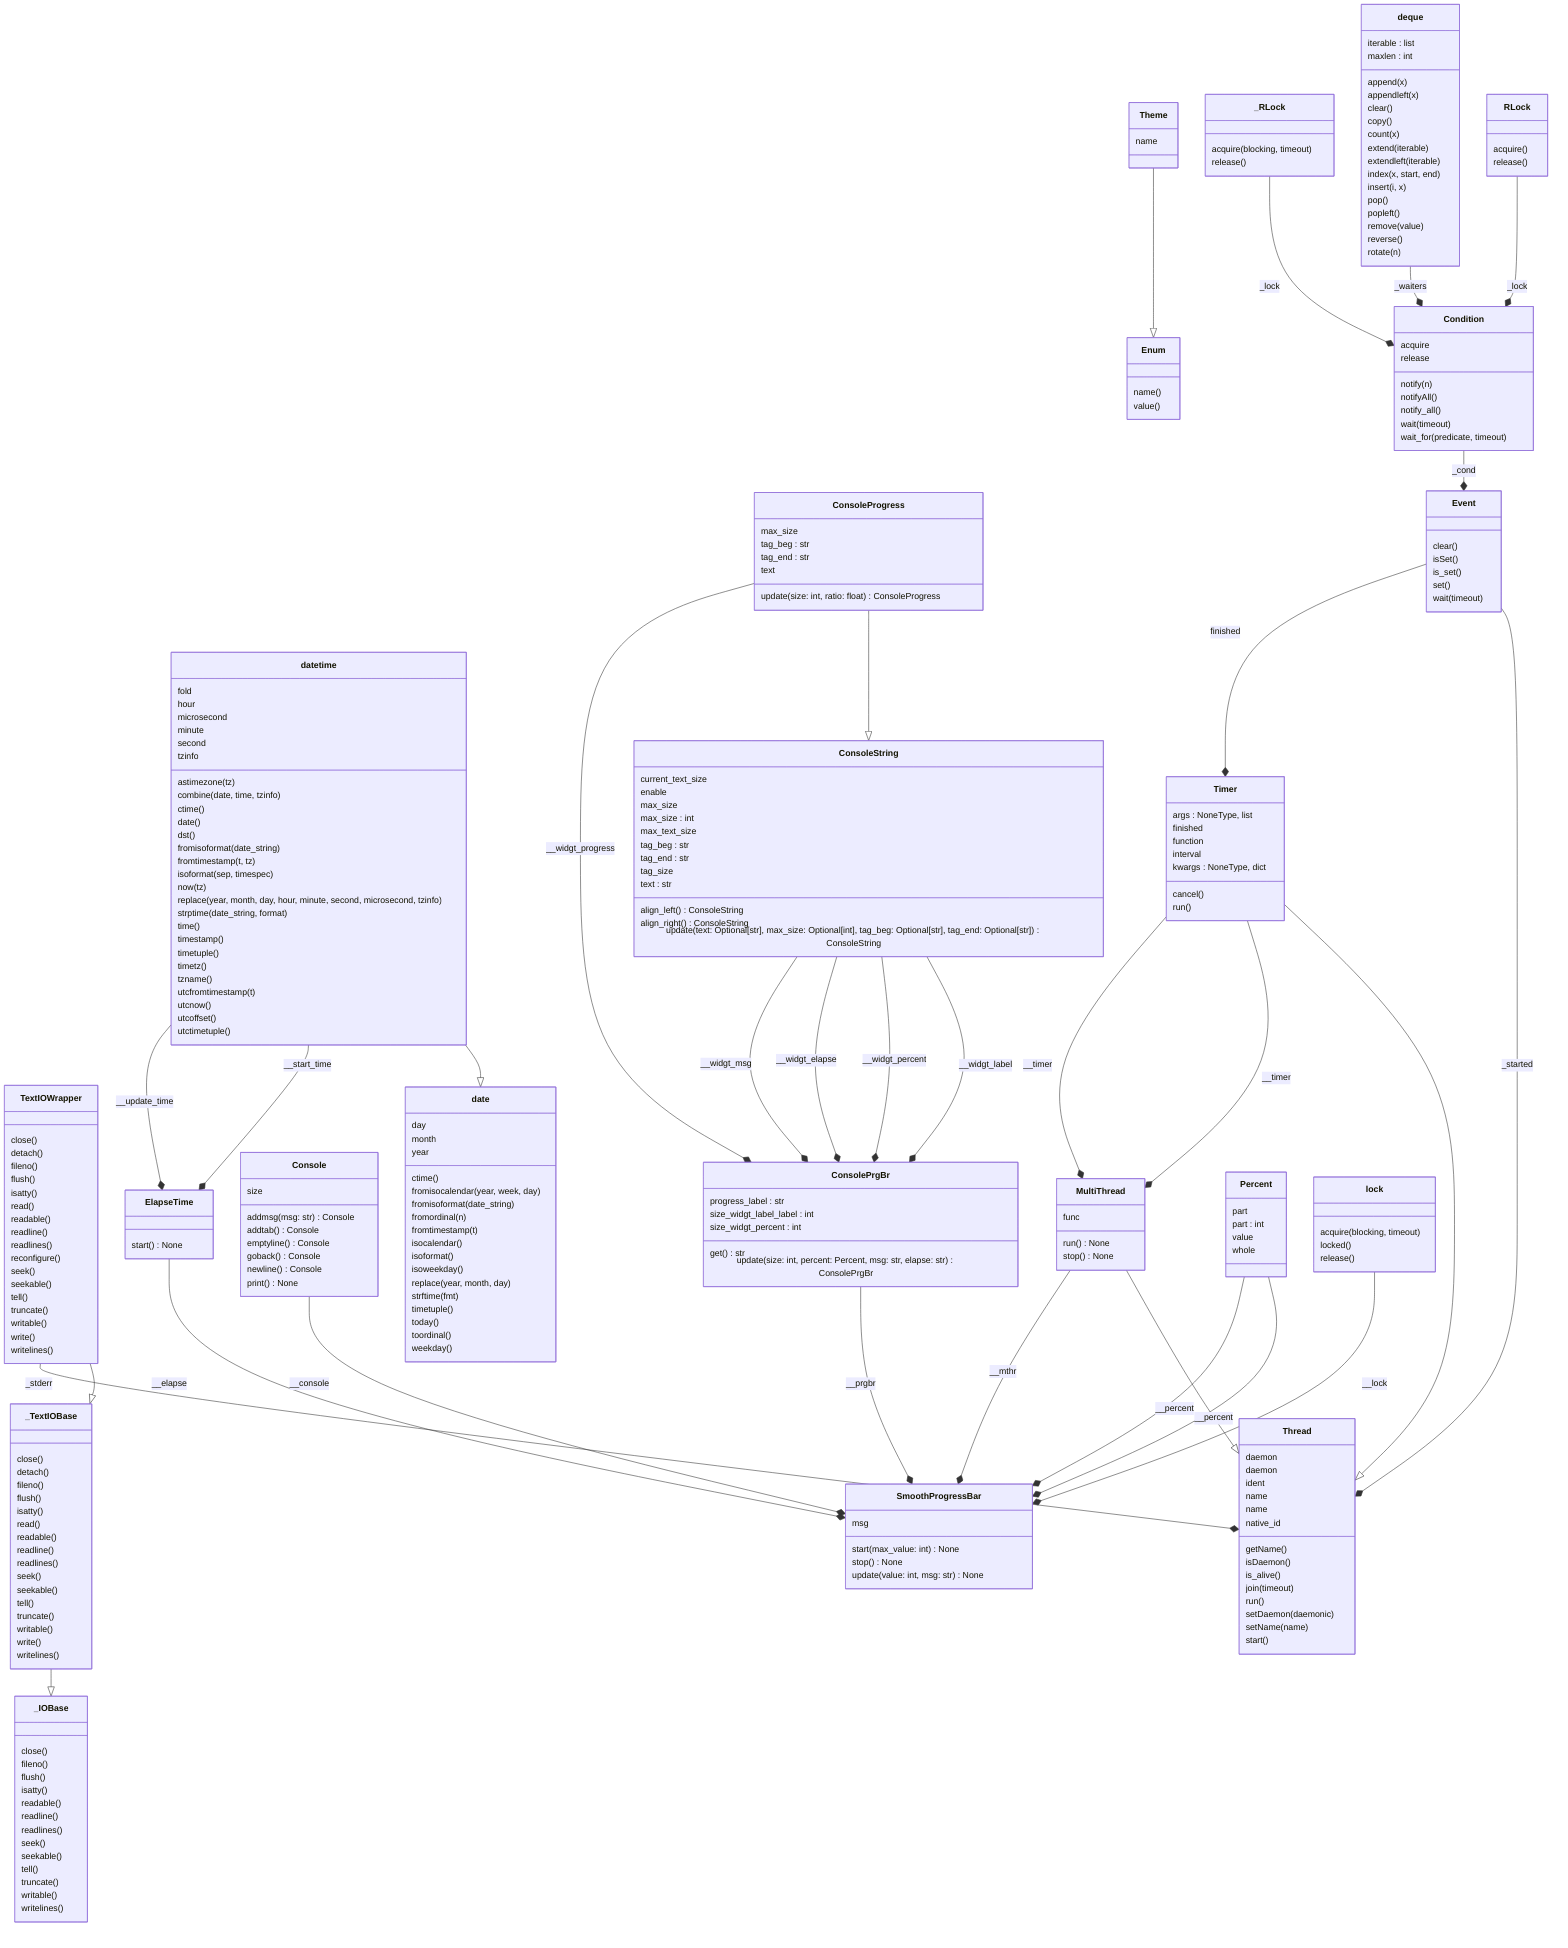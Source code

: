 classDiagram
  class TextIOWrapper {
    close()
    detach()
    fileno()
    flush()
    isatty()
    read()
    readable()
    readline()
    readlines()
    reconfigure()
    seek()
    seekable()
    tell()
    truncate()
    writable()
    write()
    writelines()
  }
  class _IOBase {
    close()
    fileno()
    flush()
    isatty()
    readable()
    readline()
    readlines()
    seek()
    seekable()
    tell()
    truncate()
    writable()
    writelines()
  }
  class _TextIOBase {
    close()
    detach()
    fileno()
    flush()
    isatty()
    read()
    readable()
    readline()
    readlines()
    seek()
    seekable()
    tell()
    truncate()
    writable()
    write()
    writelines()
  }
  class RLock {
    acquire()
    release()
  }
  class deque {
    iterable : list
    maxlen : int
    append(x)
    appendleft(x)
    clear()
    copy()
    count(x)
    extend(iterable)
    extendleft(iterable)
    index(x, start, end)
    insert(i, x)
    pop()
    popleft()
    remove(value)
    reverse()
    rotate(n)
  }
  class date {
    day
    month
    year
    ctime()
    fromisocalendar(year, week, day)
    fromisoformat(date_string)
    fromordinal(n)
    fromtimestamp(t)
    isocalendar()
    isoformat()
    isoweekday()
    replace(year, month, day)
    strftime(fmt)
    timetuple()
    today()
    toordinal()
    weekday()
  }
  class datetime {
    fold
    hour
    microsecond
    minute
    second
    tzinfo
    astimezone(tz)
    combine(date, time, tzinfo)
    ctime()
    date()
    dst()
    fromisoformat(date_string)
    fromtimestamp(t, tz)
    isoformat(sep, timespec)
    now(tz)
    replace(year, month, day, hour, minute, second, microsecond, tzinfo)
    strptime(date_string, format)
    time()
    timestamp()
    timetuple()
    timetz()
    tzname()
    utcfromtimestamp(t)
    utcnow()
    utcoffset()
    utctimetuple()
  }
  class Enum {
    name()
    value()
  }
  class Theme {
    name
  }
  class Console {
    size
    addmsg(msg: str) Console
    addtab() Console
    emptyline() Console
    goback() Console
    newline() Console
    print() None
  }
  class ConsolePrgBr {
    progress_label : str
    size_widgt_label_label : int
    size_widgt_percent : int
    get() str
    update(size: int, percent: Percent, msg: str, elapse: str) ConsolePrgBr
  }
  class ConsoleProgress {
    max_size
    tag_beg : str
    tag_end : str
    text
    update(size: int, ratio: float) ConsoleProgress
  }
  class ConsoleString {
    current_text_size
    enable
    max_size
    max_size : int
    max_text_size
    tag_beg : str
    tag_end : str
    tag_size
    text : str
    align_left() ConsoleString
    align_right() ConsoleString
    update(text: Optional[str], max_size: Optional[int], tag_beg: Optional[str], tag_end: Optional[str]) ConsoleString
  }
  class ElapseTime {
    start() None
  }
  class MultiThread {
    func
    run() None
    stop() None
  }
  class Percent {
    part
    part : int
    value
    whole
  }
  class SmoothProgressBar {
    msg
    start(max_value: int) None
    stop() None
    update(value: int, msg: str) None
  }
  class Condition {
    acquire
    release
    notify(n)
    notifyAll()
    notify_all()
    wait(timeout)
    wait_for(predicate, timeout)
  }
  class Event {
    clear()
    isSet()
    is_set()
    set()
    wait(timeout)
  }
  class Thread {
    daemon
    daemon
    ident
    name
    name
    native_id
    getName()
    isDaemon()
    is_alive()
    join(timeout)
    run()
    setDaemon(daemonic)
    setName(name)
    start()
  }
  class Timer {
    args : NoneType, list
    finished
    function
    interval
    kwargs : NoneType, dict
    cancel()
    run()
  }
  class _RLock {
    acquire(blocking, timeout)
    release()
  }
  class lock {
    acquire(blocking, timeout)
    locked()
    release()
  }
  TextIOWrapper --|> _TextIOBase
  _TextIOBase --|> _IOBase
  datetime --|> date
  Theme --|> Enum
  ConsoleProgress --|> ConsoleString
  MultiThread --|> Thread
  Timer --|> Thread
  TextIOWrapper --* Thread : _stderr
  RLock --* Condition : _lock
  deque --* Condition : _waiters
  datetime --* ElapseTime : __start_time
  datetime --* ElapseTime : __update_time
  Console --* SmoothProgressBar : __console
  ConsolePrgBr --* SmoothProgressBar : __prgbr
  ConsoleProgress --* ConsolePrgBr : __widgt_progress
  ConsoleString --* ConsolePrgBr : __widgt_label
  ConsoleString --* ConsolePrgBr : __widgt_percent
  ConsoleString --* ConsolePrgBr : __widgt_elapse
  ConsoleString --* ConsolePrgBr : __widgt_msg
  ElapseTime --* SmoothProgressBar : __elapse
  MultiThread --* SmoothProgressBar : __mthr
  Percent --* SmoothProgressBar : __percent
  Percent --* SmoothProgressBar : __percent
  Condition --* Event : _cond
  Event --* Thread : _started
  Event --* Timer : finished
  Timer --* MultiThread : __timer
  Timer --* MultiThread : __timer
  _RLock --* Condition : _lock
  lock --* SmoothProgressBar : __lock